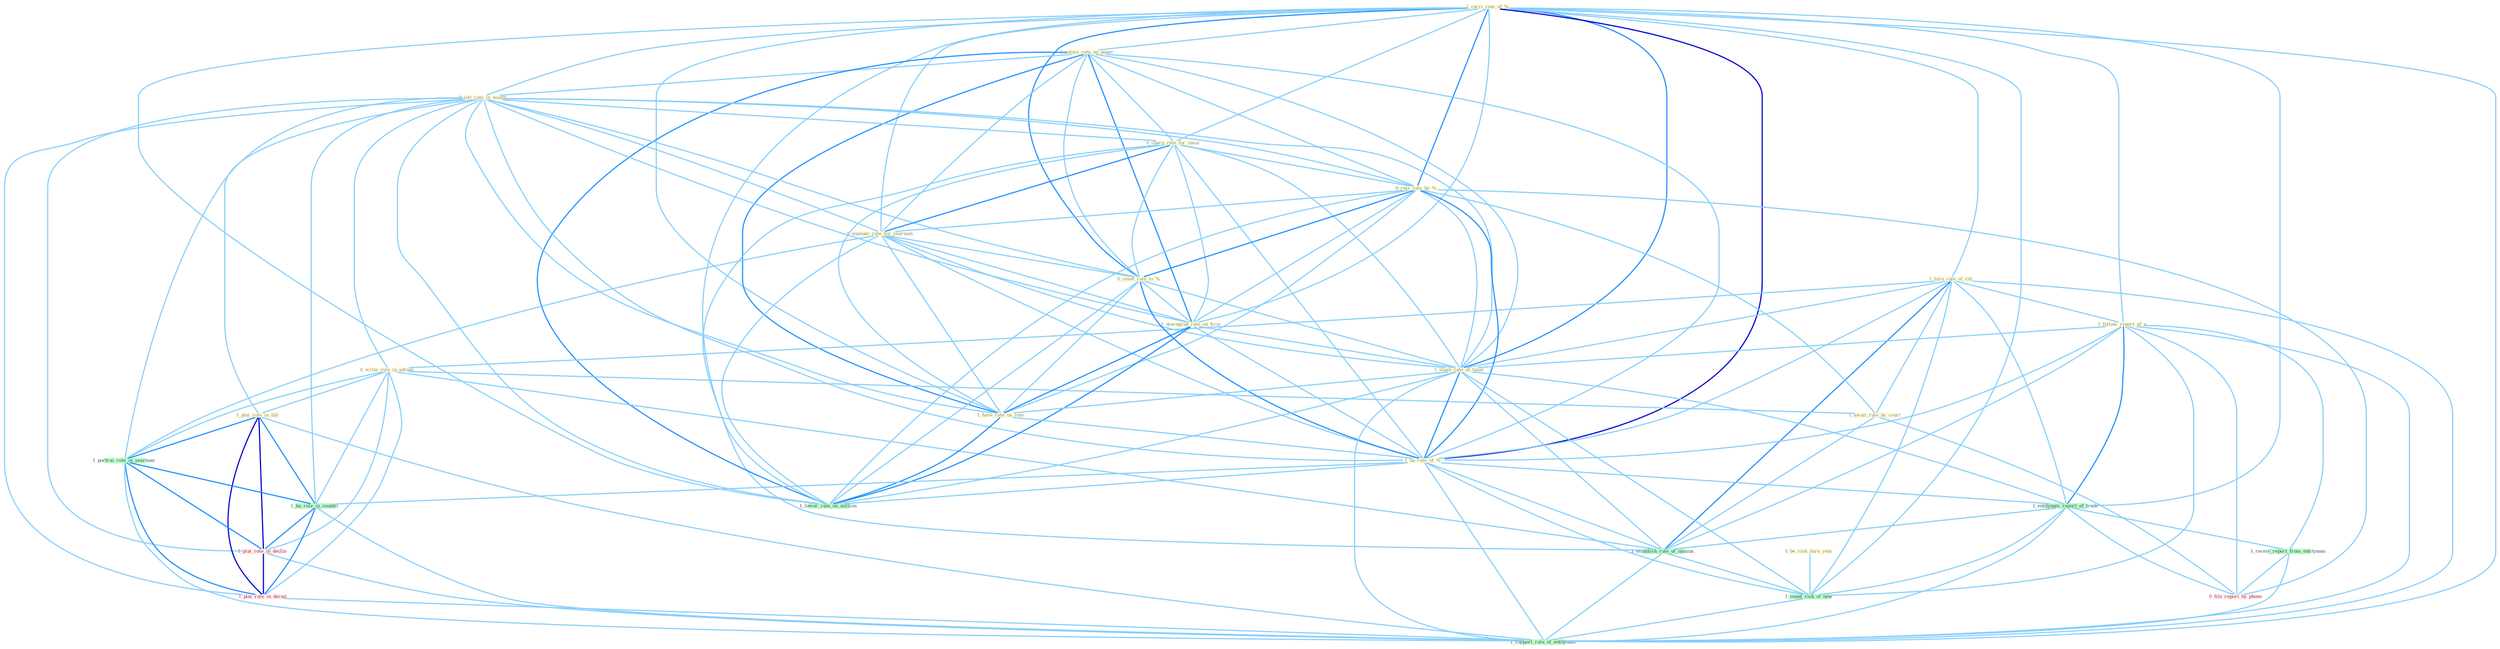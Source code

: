 Graph G{ 
    node
    [shape=polygon,style=filled,width=.5,height=.06,color="#BDFCC9",fixedsize=true,fontsize=4,
    fontcolor="#2f4f4f"];
    {node
    [color="#ffffe0", fontcolor="#8b7d6b"] "1_carri_rate_of_% " "1_retain_rate_on_paper " "1_turn_rule_of_citi " "0_jolt_rate_in_month " "0_charg_rate_for_insur " "0_rais_rate_by_% " "0_be_risk_dure_year " "1_follow_report_of_a " "1_announc_rate_for_yearnum " "0_write_rule_in_advanc " "1_await_rule_by_court " "0_reset_rate_to_% " "1_downgrad_rate_on_firm " "1_plai_role_in_fall " "1_slash_rate_of_taxat " "1_have_rate_on_vote " "1_ha_rate_of_% "}
{node [color="#fff0f5", fontcolor="#b22222"] "1_plai_role_in_declin " "1_plai_role_in_decad " "0_file_report_by_phone "}
edge [color="#B0E2FF"];

	"1_carri_rate_of_% " -- "1_retain_rate_on_paper " [w="1", color="#87cefa" ];
	"1_carri_rate_of_% " -- "1_turn_rule_of_citi " [w="1", color="#87cefa" ];
	"1_carri_rate_of_% " -- "0_jolt_rate_in_month " [w="1", color="#87cefa" ];
	"1_carri_rate_of_% " -- "0_charg_rate_for_insur " [w="1", color="#87cefa" ];
	"1_carri_rate_of_% " -- "0_rais_rate_by_% " [w="2", color="#1e90ff" , len=0.8];
	"1_carri_rate_of_% " -- "1_follow_report_of_a " [w="1", color="#87cefa" ];
	"1_carri_rate_of_% " -- "1_announc_rate_for_yearnum " [w="1", color="#87cefa" ];
	"1_carri_rate_of_% " -- "0_reset_rate_to_% " [w="2", color="#1e90ff" , len=0.8];
	"1_carri_rate_of_% " -- "1_downgrad_rate_on_firm " [w="1", color="#87cefa" ];
	"1_carri_rate_of_% " -- "1_slash_rate_of_taxat " [w="2", color="#1e90ff" , len=0.8];
	"1_carri_rate_of_% " -- "1_have_rate_on_vote " [w="1", color="#87cefa" ];
	"1_carri_rate_of_% " -- "1_ha_rate_of_% " [w="3", color="#0000cd" , len=0.6];
	"1_carri_rate_of_% " -- "1_lower_rate_on_million " [w="1", color="#87cefa" ];
	"1_carri_rate_of_% " -- "1_entitynam_report_of_trade " [w="1", color="#87cefa" ];
	"1_carri_rate_of_% " -- "1_establish_rule_of_immun " [w="1", color="#87cefa" ];
	"1_carri_rate_of_% " -- "1_count_risk_of_new " [w="1", color="#87cefa" ];
	"1_carri_rate_of_% " -- "1_support_role_of_entitynam " [w="1", color="#87cefa" ];
	"1_retain_rate_on_paper " -- "0_jolt_rate_in_month " [w="1", color="#87cefa" ];
	"1_retain_rate_on_paper " -- "0_charg_rate_for_insur " [w="1", color="#87cefa" ];
	"1_retain_rate_on_paper " -- "0_rais_rate_by_% " [w="1", color="#87cefa" ];
	"1_retain_rate_on_paper " -- "1_announc_rate_for_yearnum " [w="1", color="#87cefa" ];
	"1_retain_rate_on_paper " -- "0_reset_rate_to_% " [w="1", color="#87cefa" ];
	"1_retain_rate_on_paper " -- "1_downgrad_rate_on_firm " [w="2", color="#1e90ff" , len=0.8];
	"1_retain_rate_on_paper " -- "1_slash_rate_of_taxat " [w="1", color="#87cefa" ];
	"1_retain_rate_on_paper " -- "1_have_rate_on_vote " [w="2", color="#1e90ff" , len=0.8];
	"1_retain_rate_on_paper " -- "1_ha_rate_of_% " [w="1", color="#87cefa" ];
	"1_retain_rate_on_paper " -- "1_lower_rate_on_million " [w="2", color="#1e90ff" , len=0.8];
	"1_turn_rule_of_citi " -- "1_follow_report_of_a " [w="1", color="#87cefa" ];
	"1_turn_rule_of_citi " -- "0_write_rule_in_advanc " [w="1", color="#87cefa" ];
	"1_turn_rule_of_citi " -- "1_await_rule_by_court " [w="1", color="#87cefa" ];
	"1_turn_rule_of_citi " -- "1_slash_rate_of_taxat " [w="1", color="#87cefa" ];
	"1_turn_rule_of_citi " -- "1_ha_rate_of_% " [w="1", color="#87cefa" ];
	"1_turn_rule_of_citi " -- "1_entitynam_report_of_trade " [w="1", color="#87cefa" ];
	"1_turn_rule_of_citi " -- "1_establish_rule_of_immun " [w="2", color="#1e90ff" , len=0.8];
	"1_turn_rule_of_citi " -- "1_count_risk_of_new " [w="1", color="#87cefa" ];
	"1_turn_rule_of_citi " -- "1_support_role_of_entitynam " [w="1", color="#87cefa" ];
	"0_jolt_rate_in_month " -- "0_charg_rate_for_insur " [w="1", color="#87cefa" ];
	"0_jolt_rate_in_month " -- "0_rais_rate_by_% " [w="1", color="#87cefa" ];
	"0_jolt_rate_in_month " -- "1_announc_rate_for_yearnum " [w="1", color="#87cefa" ];
	"0_jolt_rate_in_month " -- "0_write_rule_in_advanc " [w="1", color="#87cefa" ];
	"0_jolt_rate_in_month " -- "0_reset_rate_to_% " [w="1", color="#87cefa" ];
	"0_jolt_rate_in_month " -- "1_downgrad_rate_on_firm " [w="1", color="#87cefa" ];
	"0_jolt_rate_in_month " -- "1_plai_role_in_fall " [w="1", color="#87cefa" ];
	"0_jolt_rate_in_month " -- "1_slash_rate_of_taxat " [w="1", color="#87cefa" ];
	"0_jolt_rate_in_month " -- "1_have_rate_on_vote " [w="1", color="#87cefa" ];
	"0_jolt_rate_in_month " -- "1_ha_rate_of_% " [w="1", color="#87cefa" ];
	"0_jolt_rate_in_month " -- "1_portrai_role_in_yearnum " [w="1", color="#87cefa" ];
	"0_jolt_rate_in_month " -- "1_ha_role_in_countri " [w="1", color="#87cefa" ];
	"0_jolt_rate_in_month " -- "1_lower_rate_on_million " [w="1", color="#87cefa" ];
	"0_jolt_rate_in_month " -- "1_plai_role_in_declin " [w="1", color="#87cefa" ];
	"0_jolt_rate_in_month " -- "1_plai_role_in_decad " [w="1", color="#87cefa" ];
	"0_charg_rate_for_insur " -- "0_rais_rate_by_% " [w="1", color="#87cefa" ];
	"0_charg_rate_for_insur " -- "1_announc_rate_for_yearnum " [w="2", color="#1e90ff" , len=0.8];
	"0_charg_rate_for_insur " -- "0_reset_rate_to_% " [w="1", color="#87cefa" ];
	"0_charg_rate_for_insur " -- "1_downgrad_rate_on_firm " [w="1", color="#87cefa" ];
	"0_charg_rate_for_insur " -- "1_slash_rate_of_taxat " [w="1", color="#87cefa" ];
	"0_charg_rate_for_insur " -- "1_have_rate_on_vote " [w="1", color="#87cefa" ];
	"0_charg_rate_for_insur " -- "1_ha_rate_of_% " [w="1", color="#87cefa" ];
	"0_charg_rate_for_insur " -- "1_lower_rate_on_million " [w="1", color="#87cefa" ];
	"0_rais_rate_by_% " -- "1_announc_rate_for_yearnum " [w="1", color="#87cefa" ];
	"0_rais_rate_by_% " -- "1_await_rule_by_court " [w="1", color="#87cefa" ];
	"0_rais_rate_by_% " -- "0_reset_rate_to_% " [w="2", color="#1e90ff" , len=0.8];
	"0_rais_rate_by_% " -- "1_downgrad_rate_on_firm " [w="1", color="#87cefa" ];
	"0_rais_rate_by_% " -- "1_slash_rate_of_taxat " [w="1", color="#87cefa" ];
	"0_rais_rate_by_% " -- "1_have_rate_on_vote " [w="1", color="#87cefa" ];
	"0_rais_rate_by_% " -- "1_ha_rate_of_% " [w="2", color="#1e90ff" , len=0.8];
	"0_rais_rate_by_% " -- "1_lower_rate_on_million " [w="1", color="#87cefa" ];
	"0_rais_rate_by_% " -- "0_file_report_by_phone " [w="1", color="#87cefa" ];
	"0_be_risk_dure_year " -- "1_count_risk_of_new " [w="1", color="#87cefa" ];
	"1_follow_report_of_a " -- "1_slash_rate_of_taxat " [w="1", color="#87cefa" ];
	"1_follow_report_of_a " -- "1_ha_rate_of_% " [w="1", color="#87cefa" ];
	"1_follow_report_of_a " -- "1_entitynam_report_of_trade " [w="2", color="#1e90ff" , len=0.8];
	"1_follow_report_of_a " -- "1_receiv_report_from_entitynam " [w="1", color="#87cefa" ];
	"1_follow_report_of_a " -- "1_establish_rule_of_immun " [w="1", color="#87cefa" ];
	"1_follow_report_of_a " -- "1_count_risk_of_new " [w="1", color="#87cefa" ];
	"1_follow_report_of_a " -- "0_file_report_by_phone " [w="1", color="#87cefa" ];
	"1_follow_report_of_a " -- "1_support_role_of_entitynam " [w="1", color="#87cefa" ];
	"1_announc_rate_for_yearnum " -- "0_reset_rate_to_% " [w="1", color="#87cefa" ];
	"1_announc_rate_for_yearnum " -- "1_downgrad_rate_on_firm " [w="1", color="#87cefa" ];
	"1_announc_rate_for_yearnum " -- "1_slash_rate_of_taxat " [w="1", color="#87cefa" ];
	"1_announc_rate_for_yearnum " -- "1_have_rate_on_vote " [w="1", color="#87cefa" ];
	"1_announc_rate_for_yearnum " -- "1_ha_rate_of_% " [w="1", color="#87cefa" ];
	"1_announc_rate_for_yearnum " -- "1_portrai_role_in_yearnum " [w="1", color="#87cefa" ];
	"1_announc_rate_for_yearnum " -- "1_lower_rate_on_million " [w="1", color="#87cefa" ];
	"0_write_rule_in_advanc " -- "1_await_rule_by_court " [w="1", color="#87cefa" ];
	"0_write_rule_in_advanc " -- "1_plai_role_in_fall " [w="1", color="#87cefa" ];
	"0_write_rule_in_advanc " -- "1_portrai_role_in_yearnum " [w="1", color="#87cefa" ];
	"0_write_rule_in_advanc " -- "1_ha_role_in_countri " [w="1", color="#87cefa" ];
	"0_write_rule_in_advanc " -- "1_plai_role_in_declin " [w="1", color="#87cefa" ];
	"0_write_rule_in_advanc " -- "1_establish_rule_of_immun " [w="1", color="#87cefa" ];
	"0_write_rule_in_advanc " -- "1_plai_role_in_decad " [w="1", color="#87cefa" ];
	"1_await_rule_by_court " -- "1_establish_rule_of_immun " [w="1", color="#87cefa" ];
	"1_await_rule_by_court " -- "0_file_report_by_phone " [w="1", color="#87cefa" ];
	"0_reset_rate_to_% " -- "1_downgrad_rate_on_firm " [w="1", color="#87cefa" ];
	"0_reset_rate_to_% " -- "1_slash_rate_of_taxat " [w="1", color="#87cefa" ];
	"0_reset_rate_to_% " -- "1_have_rate_on_vote " [w="1", color="#87cefa" ];
	"0_reset_rate_to_% " -- "1_ha_rate_of_% " [w="2", color="#1e90ff" , len=0.8];
	"0_reset_rate_to_% " -- "1_lower_rate_on_million " [w="1", color="#87cefa" ];
	"1_downgrad_rate_on_firm " -- "1_slash_rate_of_taxat " [w="1", color="#87cefa" ];
	"1_downgrad_rate_on_firm " -- "1_have_rate_on_vote " [w="2", color="#1e90ff" , len=0.8];
	"1_downgrad_rate_on_firm " -- "1_ha_rate_of_% " [w="1", color="#87cefa" ];
	"1_downgrad_rate_on_firm " -- "1_lower_rate_on_million " [w="2", color="#1e90ff" , len=0.8];
	"1_plai_role_in_fall " -- "1_portrai_role_in_yearnum " [w="2", color="#1e90ff" , len=0.8];
	"1_plai_role_in_fall " -- "1_ha_role_in_countri " [w="2", color="#1e90ff" , len=0.8];
	"1_plai_role_in_fall " -- "1_plai_role_in_declin " [w="3", color="#0000cd" , len=0.6];
	"1_plai_role_in_fall " -- "1_plai_role_in_decad " [w="3", color="#0000cd" , len=0.6];
	"1_plai_role_in_fall " -- "1_support_role_of_entitynam " [w="1", color="#87cefa" ];
	"1_slash_rate_of_taxat " -- "1_have_rate_on_vote " [w="1", color="#87cefa" ];
	"1_slash_rate_of_taxat " -- "1_ha_rate_of_% " [w="2", color="#1e90ff" , len=0.8];
	"1_slash_rate_of_taxat " -- "1_lower_rate_on_million " [w="1", color="#87cefa" ];
	"1_slash_rate_of_taxat " -- "1_entitynam_report_of_trade " [w="1", color="#87cefa" ];
	"1_slash_rate_of_taxat " -- "1_establish_rule_of_immun " [w="1", color="#87cefa" ];
	"1_slash_rate_of_taxat " -- "1_count_risk_of_new " [w="1", color="#87cefa" ];
	"1_slash_rate_of_taxat " -- "1_support_role_of_entitynam " [w="1", color="#87cefa" ];
	"1_have_rate_on_vote " -- "1_ha_rate_of_% " [w="1", color="#87cefa" ];
	"1_have_rate_on_vote " -- "1_lower_rate_on_million " [w="2", color="#1e90ff" , len=0.8];
	"1_ha_rate_of_% " -- "1_ha_role_in_countri " [w="1", color="#87cefa" ];
	"1_ha_rate_of_% " -- "1_lower_rate_on_million " [w="1", color="#87cefa" ];
	"1_ha_rate_of_% " -- "1_entitynam_report_of_trade " [w="1", color="#87cefa" ];
	"1_ha_rate_of_% " -- "1_establish_rule_of_immun " [w="1", color="#87cefa" ];
	"1_ha_rate_of_% " -- "1_count_risk_of_new " [w="1", color="#87cefa" ];
	"1_ha_rate_of_% " -- "1_support_role_of_entitynam " [w="1", color="#87cefa" ];
	"1_portrai_role_in_yearnum " -- "1_ha_role_in_countri " [w="2", color="#1e90ff" , len=0.8];
	"1_portrai_role_in_yearnum " -- "1_plai_role_in_declin " [w="2", color="#1e90ff" , len=0.8];
	"1_portrai_role_in_yearnum " -- "1_plai_role_in_decad " [w="2", color="#1e90ff" , len=0.8];
	"1_portrai_role_in_yearnum " -- "1_support_role_of_entitynam " [w="1", color="#87cefa" ];
	"1_ha_role_in_countri " -- "1_plai_role_in_declin " [w="2", color="#1e90ff" , len=0.8];
	"1_ha_role_in_countri " -- "1_plai_role_in_decad " [w="2", color="#1e90ff" , len=0.8];
	"1_ha_role_in_countri " -- "1_support_role_of_entitynam " [w="1", color="#87cefa" ];
	"1_entitynam_report_of_trade " -- "1_receiv_report_from_entitynam " [w="1", color="#87cefa" ];
	"1_entitynam_report_of_trade " -- "1_establish_rule_of_immun " [w="1", color="#87cefa" ];
	"1_entitynam_report_of_trade " -- "1_count_risk_of_new " [w="1", color="#87cefa" ];
	"1_entitynam_report_of_trade " -- "0_file_report_by_phone " [w="1", color="#87cefa" ];
	"1_entitynam_report_of_trade " -- "1_support_role_of_entitynam " [w="1", color="#87cefa" ];
	"1_receiv_report_from_entitynam " -- "0_file_report_by_phone " [w="1", color="#87cefa" ];
	"1_receiv_report_from_entitynam " -- "1_support_role_of_entitynam " [w="1", color="#87cefa" ];
	"1_plai_role_in_declin " -- "1_plai_role_in_decad " [w="3", color="#0000cd" , len=0.6];
	"1_plai_role_in_declin " -- "1_support_role_of_entitynam " [w="1", color="#87cefa" ];
	"1_establish_rule_of_immun " -- "1_count_risk_of_new " [w="1", color="#87cefa" ];
	"1_establish_rule_of_immun " -- "1_support_role_of_entitynam " [w="1", color="#87cefa" ];
	"1_count_risk_of_new " -- "1_support_role_of_entitynam " [w="1", color="#87cefa" ];
	"1_plai_role_in_decad " -- "1_support_role_of_entitynam " [w="1", color="#87cefa" ];
}